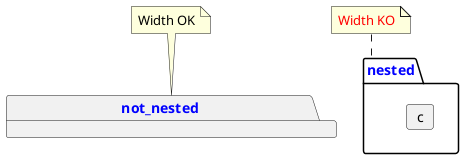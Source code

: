 {
  "sha1": "5v7erpzdlmp3q30o2f3aaxy39o7qrx",
  "insertion": {
    "when": "2024-10-11T09:30:57.756Z",
    "url": "https://github.com/plantuml/plantuml/issues/1893",
    "user": "plantuml@gmail.com"
  }
}
@startuml
<style>
package {
  FontColor blue
  MinimumWidth 300
}
group {
  package {
    FontColor blue
    MinimumWidth 300
  }
}
</style>

package not_nested
note top of not_nested: Width OK

package nested {
  card c
}
note top of nested: <color:red>Width KO

@enduml
